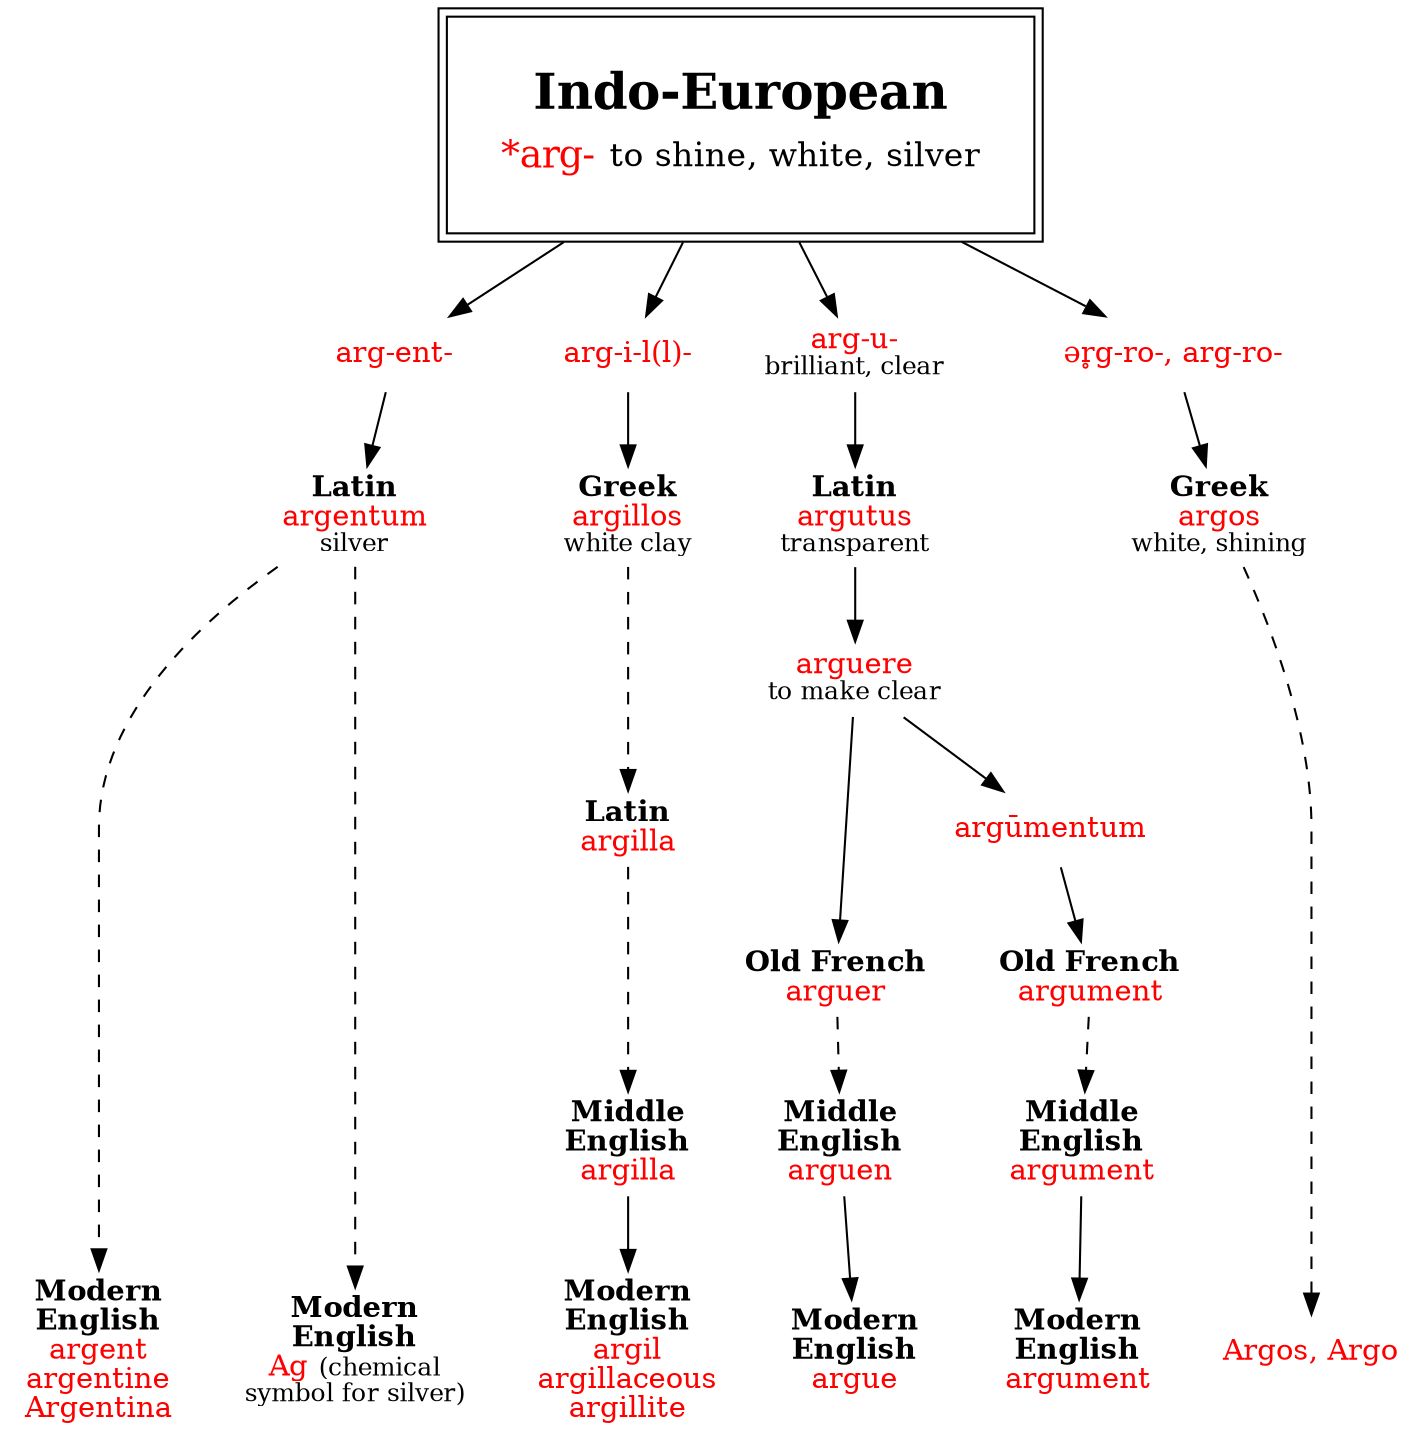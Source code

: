 strict digraph {
/* sources: WiS AHD */
node [shape=none]

arg [label=<<table border="0"><tr><td colspan="2"><font point-size="24"><b>Indo-European</b></font></td></tr><tr><td><font point-size="18" color="red">*arg-</font></td><td><font point-size="16">to shine, white, silver</font></td></tr></table>> tooltip="Indo-European \"*arg-\" to shine, white, silver" shape=box peripheries=2 margin=.3]
arg -> {argentIE argilIE arguIE argro}
argentIE [label=<<font color="red">arg-ent-</font>>]
argilIE [label=<<font color="red">arg-i-l(l)-</font>>] // what does a double letter mean?
arguIE [label=<<font color="red">arg-u-</font><br/><font point-size="12">brilliant, clear</font>>]
argro [label=<<font color="red">ər̥g-ro-, arg-ro-</font>>]

/* omitted: arginine/arginase, litharge (PbO, used in batteries?), pyrargyrite (ore, also <pur), argema (eye disease), agrimony */

/* argent, what do I do with Ag? */
/* also argentic, argenteous, argental, argentite, argentry (silver jewelry), argentify, argentific (producing silver), argentiferous (same), argentometer */
argentIE [label=<<font color="red">arg-ent-</font>>]
argentumL [label=<<b>Latin</b><br/><font color="red">argentum</font><br/><font point-size="12">silver</font>>]
argentE [label=<<b>Modern<br/>English</b><br/><font color="red">argent<br/>argentine<br/>Argentina</font>>]
agE [label=<<b>Modern<br/>English</b><br/><font color="red">Ag </font><font point-size="12">(chemical<br/>symbol for silver)</font>>]
argentIE -> argentumL
argentumL -> {argentE agE} [style=dashed]


/* argue, argument,omitted: argute (perceptive), argutation (quibbling about minutiae) */
argutusL [label=<<b>Latin</b><br/><font color="red">argutus</font><br/><font point-size="12">transparent</font>>] // ancestor or parallel?
arguereL [label=<<font color="red">arguere</font><br/><font point-size="12">to make clear</font>>]
//argutareL [label=<<font color="red">argūtāre</font><br/><font point-size="12">to babble</font>>] // frequentive
// argute, argutaion?
arguerOF [label=<<b>Old French</b><br/><font color="red">arguer</font>>]
arguenME [label=<<b>Middle<br/>English</b><br/><font color="red">arguen</font>>]
argue [label=<<b>Modern<br/>English</b><br/><font color="red">argue</font>>]
arguIE -> argutusL -> arguereL -> arguerOF
arguerOF -> arguenME [style=dashed]
arguenME -> argue
argumentumL [label=<<font color="red">argūmentum</font>>]
argumentOF [label=<<b>Old French</b><br/><font color="red">argument</font>>]
argumentME [label=<<b>Middle<br/>English</b><br/><font color="red">argument</font>>]
argument [label=<<b>Modern<br/>English</b><br/><font color="red">argument</font>>]
arguereL -> argumentumL -> argumentOF
argumentOF -> argumentME [style=dashed]
argumentME -> argument

/* argil (clay) */
argillosG [label=<<b>Greek</b><br/><font color="red">argillos</font><br/><font point-size="12">white clay</font>>]
argillaL [label=<<b>Latin</b><br/><font color="red">argilla</font>>] // L argilla from G argillos??
argillaME [label=<<b>Middle<br/>English</b><br/><font color="red">argilla</font>>]
argil [label=<<b>Modern<br/>English</b><br/><font color="red">argil<br/>argillaceous<br/>argillite</font>>]
argilIE -> argillosG
argillosG -> argillaL -> argillaME [style=dashed]
argillaME -> argil

/* Gk myths, omitted: poss. agrimony (plant) */
argosG [label=<<b>Greek</b><br/><font color="red">argos</font><br/><font point-size="12">white, shining</font>>]
argosE [label=<<font color="red">Argos, Argo</font>>]
/* Argos, 100-headed creature, whose eyes are now on peacock feathers (Greeks believed our eyes shine on what we see) */
/* Argo ("shining" ship?), Argonauts, Argosy */
/* presumably also Argos, city sacred to Juno */
argro -> argosG
argosG -> argosE [style=dashed]

{rank=same argentE agE argue argument argil argosE}
{rank=same arguerOF argumentOF}
{rank=same argillaME arguenME argumentME}
{rank=same argentumL argutusL argillosG argosG}
}